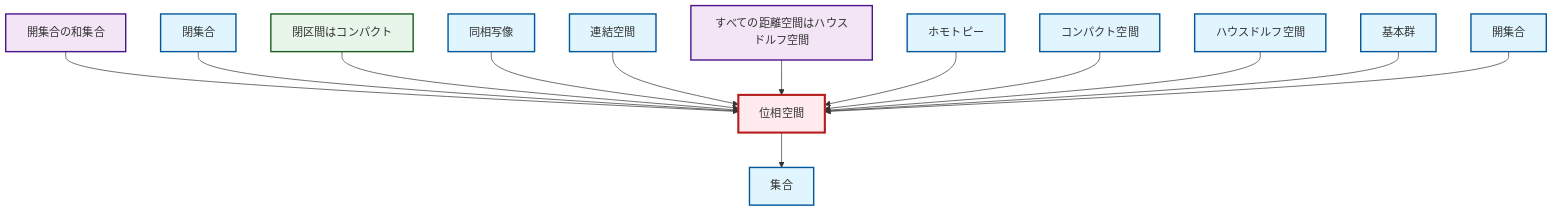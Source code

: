 graph TD
    classDef definition fill:#e1f5fe,stroke:#01579b,stroke-width:2px
    classDef theorem fill:#f3e5f5,stroke:#4a148c,stroke-width:2px
    classDef axiom fill:#fff3e0,stroke:#e65100,stroke-width:2px
    classDef example fill:#e8f5e9,stroke:#1b5e20,stroke-width:2px
    classDef current fill:#ffebee,stroke:#b71c1c,stroke-width:3px
    def-closed-set["閉集合"]:::definition
    def-hausdorff["ハウスドルフ空間"]:::definition
    ex-closed-interval-compact["閉区間はコンパクト"]:::example
    def-connected["連結空間"]:::definition
    def-open-set["開集合"]:::definition
    def-topological-space["位相空間"]:::definition
    def-compact["コンパクト空間"]:::definition
    thm-union-open-sets["開集合の和集合"]:::theorem
    thm-metric-hausdorff["すべての距離空間はハウスドルフ空間"]:::theorem
    def-fundamental-group["基本群"]:::definition
    def-homeomorphism["同相写像"]:::definition
    def-homotopy["ホモトピー"]:::definition
    def-set["集合"]:::definition
    thm-union-open-sets --> def-topological-space
    def-closed-set --> def-topological-space
    ex-closed-interval-compact --> def-topological-space
    def-homeomorphism --> def-topological-space
    def-connected --> def-topological-space
    thm-metric-hausdorff --> def-topological-space
    def-homotopy --> def-topological-space
    def-compact --> def-topological-space
    def-topological-space --> def-set
    def-hausdorff --> def-topological-space
    def-fundamental-group --> def-topological-space
    def-open-set --> def-topological-space
    class def-topological-space current
